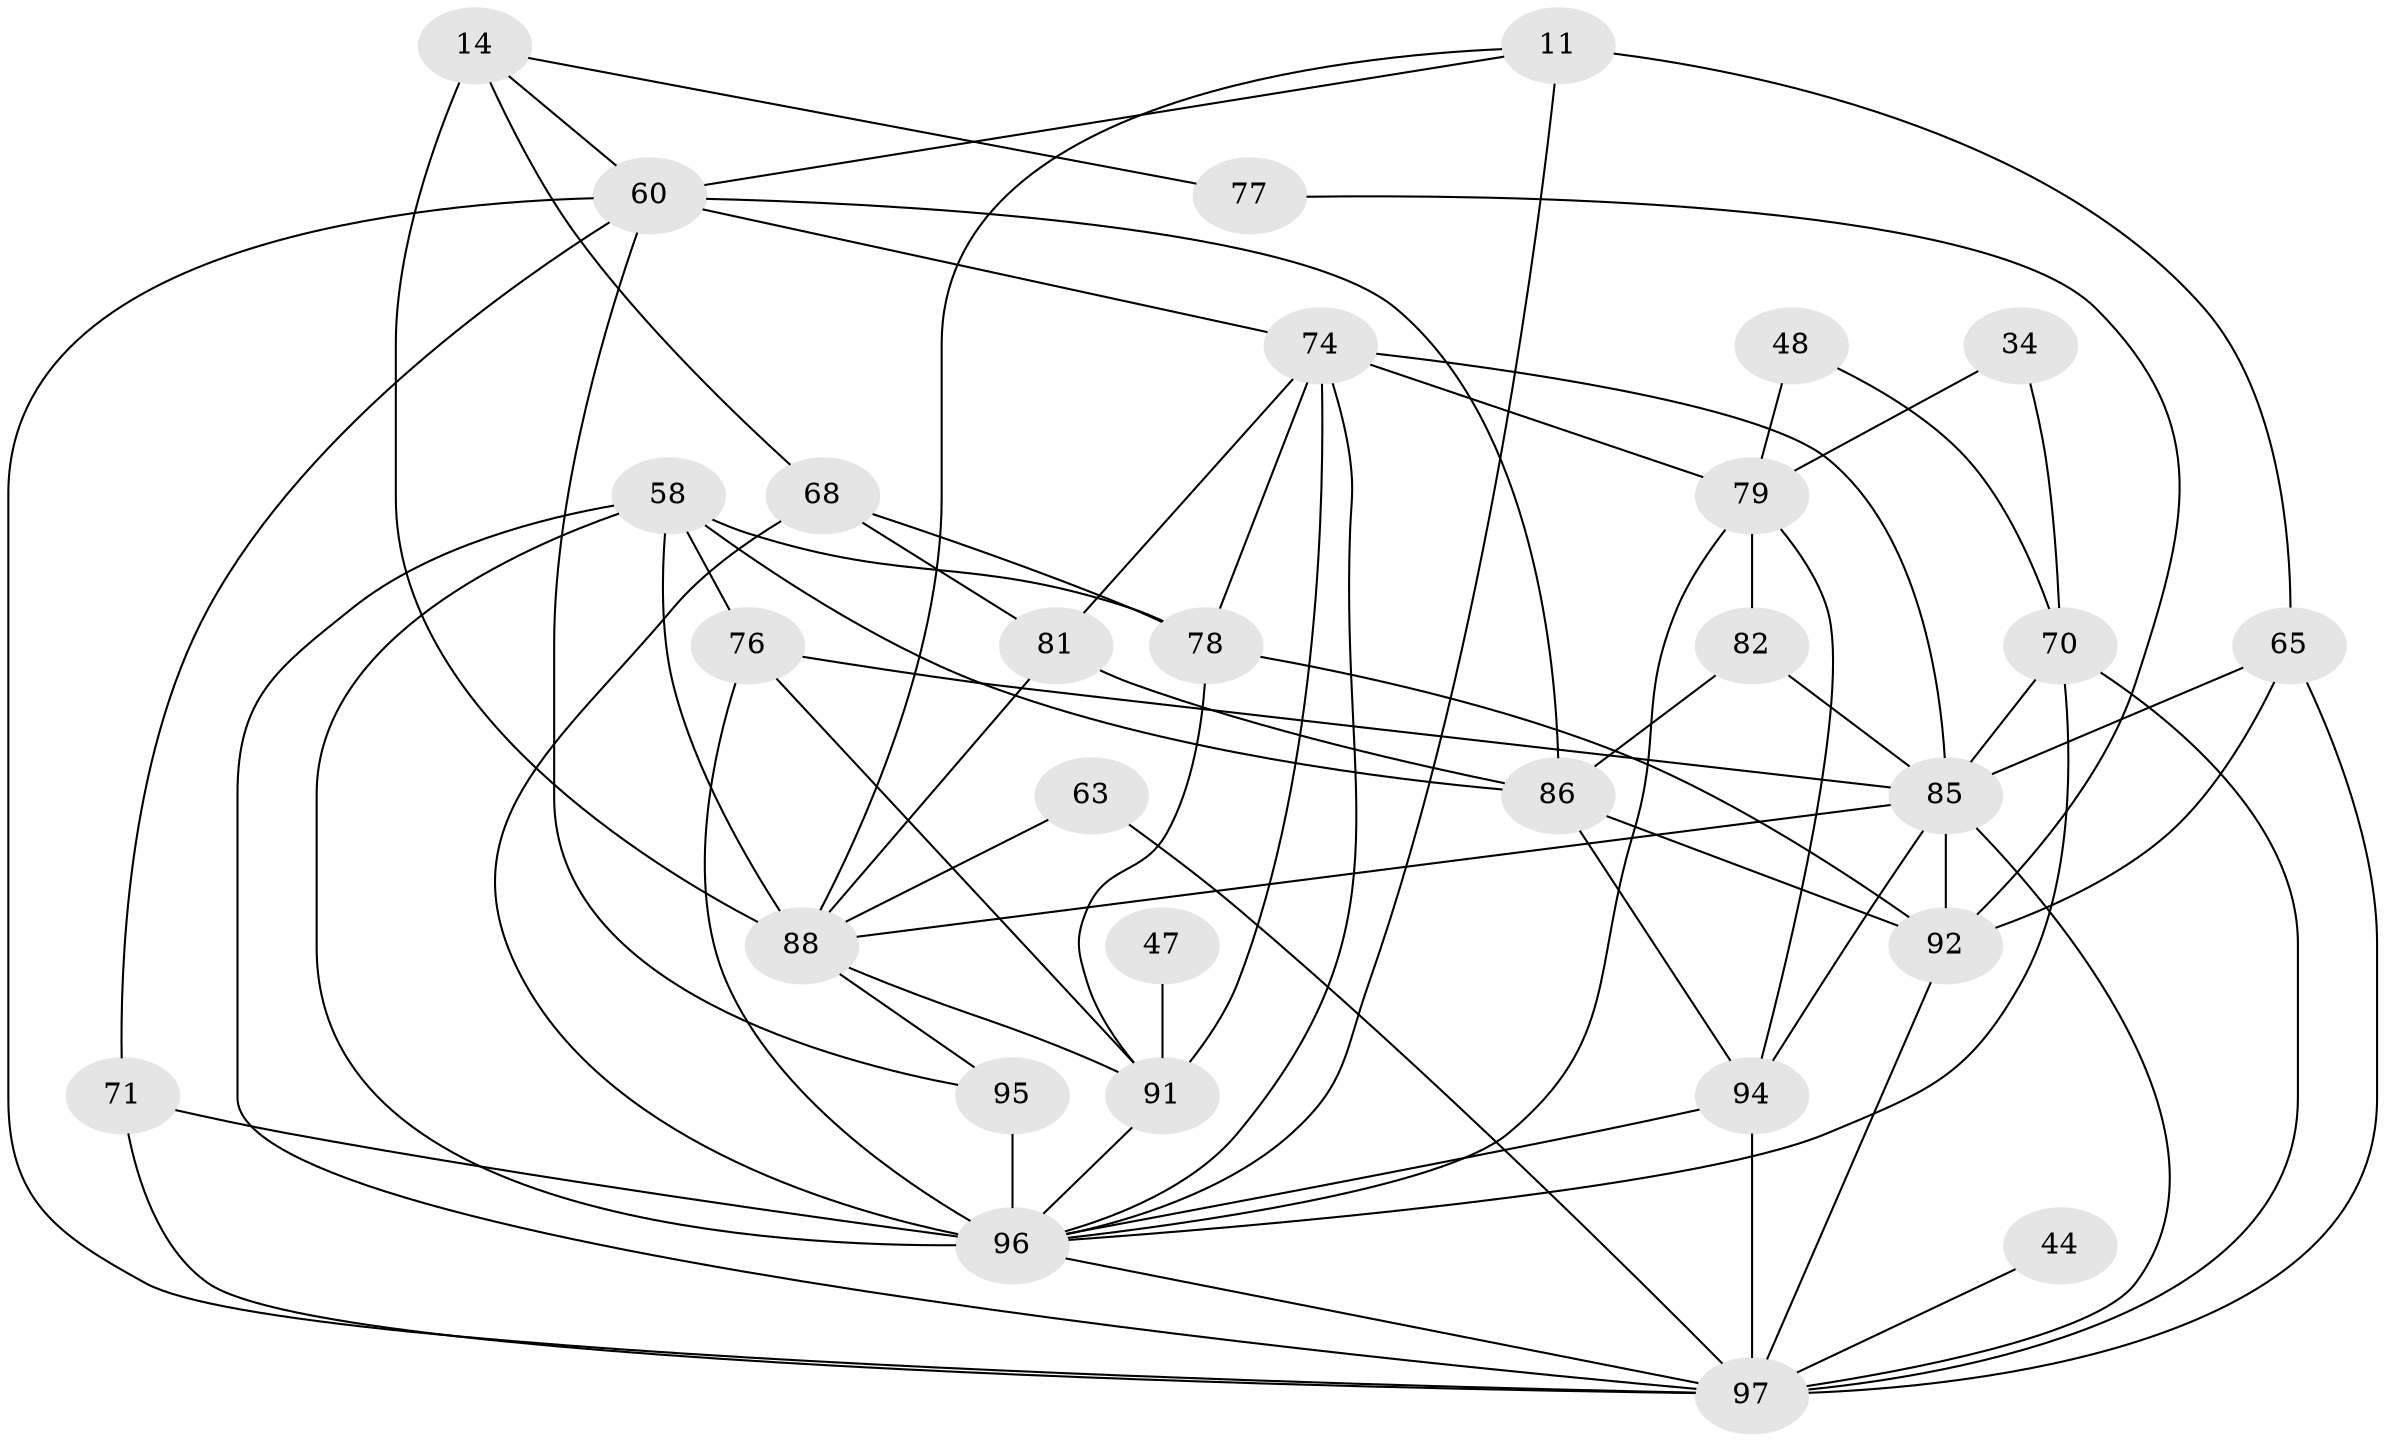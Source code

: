 // original degree distribution, {4: 0.27835051546391754, 3: 0.27835051546391754, 2: 0.13402061855670103, 5: 0.13402061855670103, 6: 0.13402061855670103, 7: 0.020618556701030927, 8: 0.020618556701030927}
// Generated by graph-tools (version 1.1) at 2025/53/03/04/25 21:53:22]
// undirected, 29 vertices, 71 edges
graph export_dot {
graph [start="1"]
  node [color=gray90,style=filled];
  11 [super="+2"];
  14;
  34;
  44;
  47;
  48;
  58 [super="+20+45+54"];
  60 [super="+49"];
  63;
  65 [super="+43"];
  68;
  70 [super="+56"];
  71;
  74 [super="+35"];
  76 [super="+37"];
  77;
  78 [super="+8+24"];
  79 [super="+72+55"];
  81 [super="+73+41"];
  82 [super="+59"];
  85 [super="+18+57"];
  86 [super="+84"];
  88 [super="+32+50"];
  91 [super="+75"];
  92 [super="+38+13+67"];
  94 [super="+80"];
  95 [super="+17"];
  96 [super="+31+42+90"];
  97 [super="+33+66+93+62+64"];
  11 -- 65 [weight=2];
  11 -- 60;
  11 -- 88;
  11 -- 96;
  14 -- 60;
  14 -- 68;
  14 -- 77;
  14 -- 88 [weight=3];
  34 -- 70;
  34 -- 79;
  44 -- 97 [weight=2];
  47 -- 91 [weight=2];
  48 -- 70;
  48 -- 79;
  58 -- 78 [weight=2];
  58 -- 97 [weight=4];
  58 -- 86 [weight=2];
  58 -- 76;
  58 -- 88;
  58 -- 96 [weight=3];
  60 -- 74 [weight=2];
  60 -- 97 [weight=3];
  60 -- 71 [weight=2];
  60 -- 95;
  60 -- 86;
  63 -- 88;
  63 -- 97;
  65 -- 92;
  65 -- 85 [weight=2];
  65 -- 97;
  68 -- 78;
  68 -- 81;
  68 -- 96;
  70 -- 96;
  70 -- 97 [weight=3];
  70 -- 85;
  71 -- 96 [weight=3];
  71 -- 97;
  74 -- 81 [weight=2];
  74 -- 78 [weight=2];
  74 -- 91;
  74 -- 96 [weight=2];
  74 -- 85 [weight=2];
  74 -- 79 [weight=2];
  76 -- 96 [weight=2];
  76 -- 85 [weight=3];
  76 -- 91;
  77 -- 92;
  78 -- 92 [weight=2];
  78 -- 91;
  79 -- 82 [weight=2];
  79 -- 94;
  79 -- 96;
  81 -- 88 [weight=2];
  81 -- 86;
  82 -- 85 [weight=2];
  82 -- 86 [weight=2];
  85 -- 97;
  85 -- 94;
  85 -- 92 [weight=2];
  85 -- 88;
  86 -- 94;
  86 -- 92 [weight=2];
  88 -- 95;
  88 -- 91;
  91 -- 96;
  92 -- 97 [weight=7];
  94 -- 97 [weight=3];
  94 -- 96;
  95 -- 96 [weight=5];
  96 -- 97 [weight=6];
}
